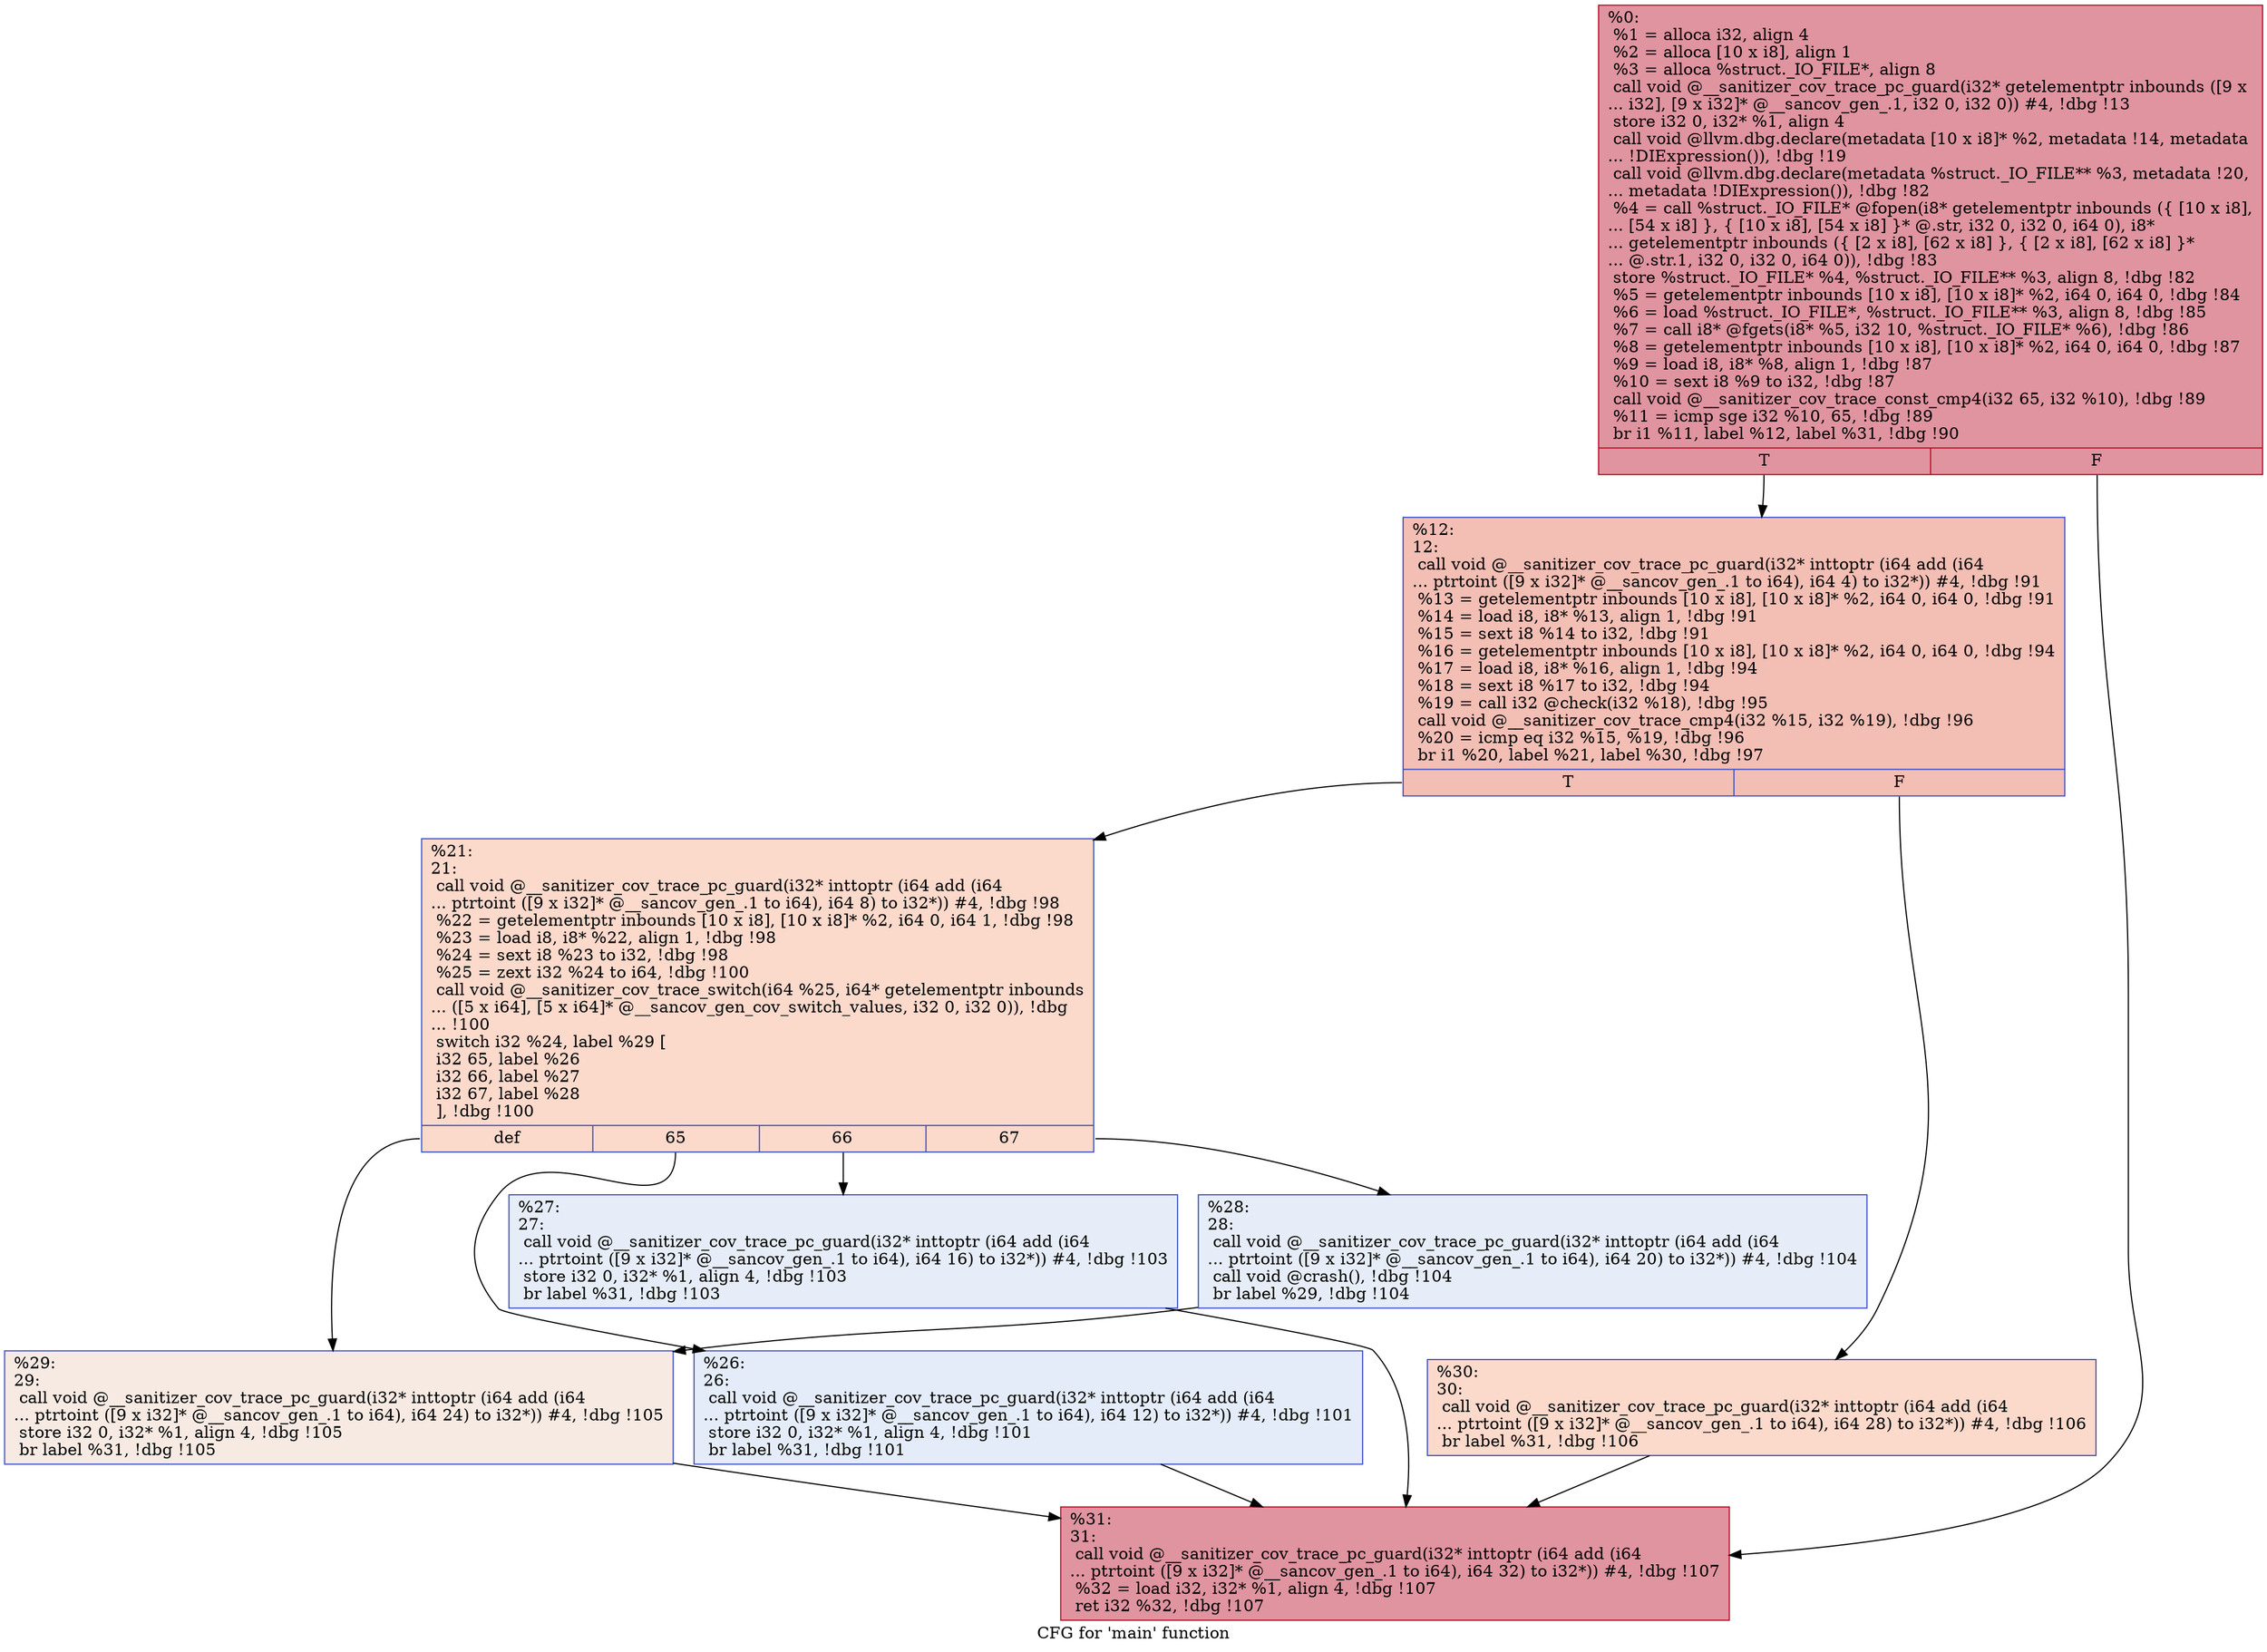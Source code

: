 digraph "CFG for 'main' function" {
	label="CFG for 'main' function";

	Node0x555555623e10 [shape=record,color="#b70d28ff", style=filled, fillcolor="#b70d2870",label="{%0:\l  %1 = alloca i32, align 4\l  %2 = alloca [10 x i8], align 1\l  %3 = alloca %struct._IO_FILE*, align 8\l  call void @__sanitizer_cov_trace_pc_guard(i32* getelementptr inbounds ([9 x\l... i32], [9 x i32]* @__sancov_gen_.1, i32 0, i32 0)) #4, !dbg !13\l  store i32 0, i32* %1, align 4\l  call void @llvm.dbg.declare(metadata [10 x i8]* %2, metadata !14, metadata\l... !DIExpression()), !dbg !19\l  call void @llvm.dbg.declare(metadata %struct._IO_FILE** %3, metadata !20,\l... metadata !DIExpression()), !dbg !82\l  %4 = call %struct._IO_FILE* @fopen(i8* getelementptr inbounds (\{ [10 x i8],\l... [54 x i8] \}, \{ [10 x i8], [54 x i8] \}* @.str, i32 0, i32 0, i64 0), i8*\l... getelementptr inbounds (\{ [2 x i8], [62 x i8] \}, \{ [2 x i8], [62 x i8] \}*\l... @.str.1, i32 0, i32 0, i64 0)), !dbg !83\l  store %struct._IO_FILE* %4, %struct._IO_FILE** %3, align 8, !dbg !82\l  %5 = getelementptr inbounds [10 x i8], [10 x i8]* %2, i64 0, i64 0, !dbg !84\l  %6 = load %struct._IO_FILE*, %struct._IO_FILE** %3, align 8, !dbg !85\l  %7 = call i8* @fgets(i8* %5, i32 10, %struct._IO_FILE* %6), !dbg !86\l  %8 = getelementptr inbounds [10 x i8], [10 x i8]* %2, i64 0, i64 0, !dbg !87\l  %9 = load i8, i8* %8, align 1, !dbg !87\l  %10 = sext i8 %9 to i32, !dbg !87\l  call void @__sanitizer_cov_trace_const_cmp4(i32 65, i32 %10), !dbg !89\l  %11 = icmp sge i32 %10, 65, !dbg !89\l  br i1 %11, label %12, label %31, !dbg !90\l|{<s0>T|<s1>F}}"];
	Node0x555555623e10:s0 -> Node0x555555623e60;
	Node0x555555623e10:s1 -> Node0x555555624090;
	Node0x555555623e60 [shape=record,color="#3d50c3ff", style=filled, fillcolor="#e36c5570",label="{%12:\l12:                                               \l  call void @__sanitizer_cov_trace_pc_guard(i32* inttoptr (i64 add (i64\l... ptrtoint ([9 x i32]* @__sancov_gen_.1 to i64), i64 4) to i32*)) #4, !dbg !91\l  %13 = getelementptr inbounds [10 x i8], [10 x i8]* %2, i64 0, i64 0, !dbg !91\l  %14 = load i8, i8* %13, align 1, !dbg !91\l  %15 = sext i8 %14 to i32, !dbg !91\l  %16 = getelementptr inbounds [10 x i8], [10 x i8]* %2, i64 0, i64 0, !dbg !94\l  %17 = load i8, i8* %16, align 1, !dbg !94\l  %18 = sext i8 %17 to i32, !dbg !94\l  %19 = call i32 @check(i32 %18), !dbg !95\l  call void @__sanitizer_cov_trace_cmp4(i32 %15, i32 %19), !dbg !96\l  %20 = icmp eq i32 %15, %19, !dbg !96\l  br i1 %20, label %21, label %30, !dbg !97\l|{<s0>T|<s1>F}}"];
	Node0x555555623e60:s0 -> Node0x555555623eb0;
	Node0x555555623e60:s1 -> Node0x555555624040;
	Node0x555555623eb0 [shape=record,color="#3d50c3ff", style=filled, fillcolor="#f7a88970",label="{%21:\l21:                                               \l  call void @__sanitizer_cov_trace_pc_guard(i32* inttoptr (i64 add (i64\l... ptrtoint ([9 x i32]* @__sancov_gen_.1 to i64), i64 8) to i32*)) #4, !dbg !98\l  %22 = getelementptr inbounds [10 x i8], [10 x i8]* %2, i64 0, i64 1, !dbg !98\l  %23 = load i8, i8* %22, align 1, !dbg !98\l  %24 = sext i8 %23 to i32, !dbg !98\l  %25 = zext i32 %24 to i64, !dbg !100\l  call void @__sanitizer_cov_trace_switch(i64 %25, i64* getelementptr inbounds\l... ([5 x i64], [5 x i64]* @__sancov_gen_cov_switch_values, i32 0, i32 0)), !dbg\l... !100\l  switch i32 %24, label %29 [\l    i32 65, label %26\l    i32 66, label %27\l    i32 67, label %28\l  ], !dbg !100\l|{<s0>def|<s1>65|<s2>66|<s3>67}}"];
	Node0x555555623eb0:s0 -> Node0x555555623ff0;
	Node0x555555623eb0:s1 -> Node0x555555623f00;
	Node0x555555623eb0:s2 -> Node0x555555623f50;
	Node0x555555623eb0:s3 -> Node0x555555623fa0;
	Node0x555555623f00 [shape=record,color="#3d50c3ff", style=filled, fillcolor="#c1d4f470",label="{%26:\l26:                                               \l  call void @__sanitizer_cov_trace_pc_guard(i32* inttoptr (i64 add (i64\l... ptrtoint ([9 x i32]* @__sancov_gen_.1 to i64), i64 12) to i32*)) #4, !dbg !101\l  store i32 0, i32* %1, align 4, !dbg !101\l  br label %31, !dbg !101\l}"];
	Node0x555555623f00 -> Node0x555555624090;
	Node0x555555623f50 [shape=record,color="#3d50c3ff", style=filled, fillcolor="#c7d7f070",label="{%27:\l27:                                               \l  call void @__sanitizer_cov_trace_pc_guard(i32* inttoptr (i64 add (i64\l... ptrtoint ([9 x i32]* @__sancov_gen_.1 to i64), i64 16) to i32*)) #4, !dbg !103\l  store i32 0, i32* %1, align 4, !dbg !103\l  br label %31, !dbg !103\l}"];
	Node0x555555623f50 -> Node0x555555624090;
	Node0x555555623fa0 [shape=record,color="#3d50c3ff", style=filled, fillcolor="#c7d7f070",label="{%28:\l28:                                               \l  call void @__sanitizer_cov_trace_pc_guard(i32* inttoptr (i64 add (i64\l... ptrtoint ([9 x i32]* @__sancov_gen_.1 to i64), i64 20) to i32*)) #4, !dbg !104\l  call void @crash(), !dbg !104\l  br label %29, !dbg !104\l}"];
	Node0x555555623fa0 -> Node0x555555623ff0;
	Node0x555555623ff0 [shape=record,color="#3d50c3ff", style=filled, fillcolor="#eed0c070",label="{%29:\l29:                                               \l  call void @__sanitizer_cov_trace_pc_guard(i32* inttoptr (i64 add (i64\l... ptrtoint ([9 x i32]* @__sancov_gen_.1 to i64), i64 24) to i32*)) #4, !dbg !105\l  store i32 0, i32* %1, align 4, !dbg !105\l  br label %31, !dbg !105\l}"];
	Node0x555555623ff0 -> Node0x555555624090;
	Node0x555555624040 [shape=record,color="#3d50c3ff", style=filled, fillcolor="#f7a88970",label="{%30:\l30:                                               \l  call void @__sanitizer_cov_trace_pc_guard(i32* inttoptr (i64 add (i64\l... ptrtoint ([9 x i32]* @__sancov_gen_.1 to i64), i64 28) to i32*)) #4, !dbg !106\l  br label %31, !dbg !106\l}"];
	Node0x555555624040 -> Node0x555555624090;
	Node0x555555624090 [shape=record,color="#b70d28ff", style=filled, fillcolor="#b70d2870",label="{%31:\l31:                                               \l  call void @__sanitizer_cov_trace_pc_guard(i32* inttoptr (i64 add (i64\l... ptrtoint ([9 x i32]* @__sancov_gen_.1 to i64), i64 32) to i32*)) #4, !dbg !107\l  %32 = load i32, i32* %1, align 4, !dbg !107\l  ret i32 %32, !dbg !107\l}"];
}
